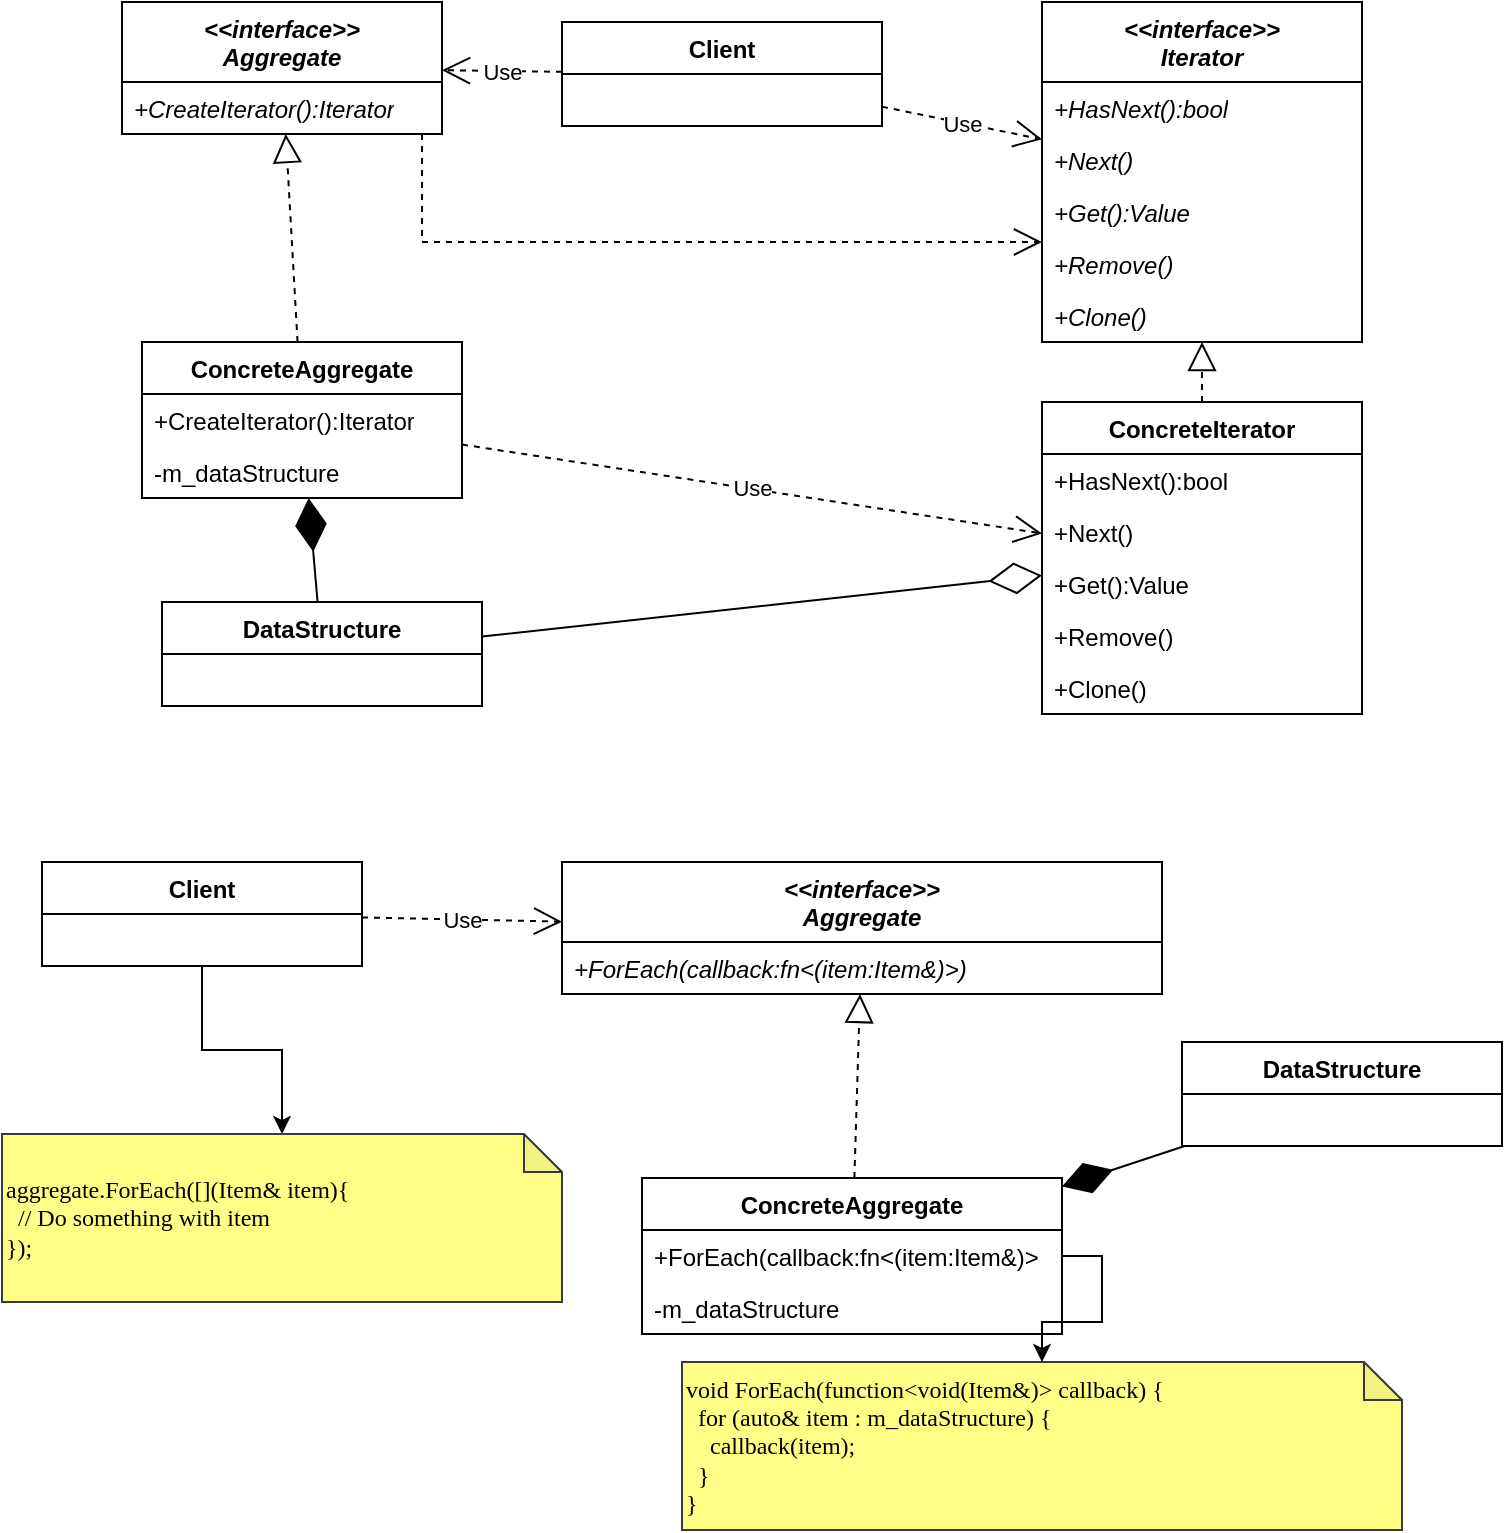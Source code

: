<mxfile version="22.0.3" type="device">
  <diagram name="Page-1" id="ru5iBlUGBF_T4M9_BQAH">
    <mxGraphModel dx="1195" dy="703" grid="1" gridSize="10" guides="1" tooltips="1" connect="1" arrows="1" fold="1" page="1" pageScale="1" pageWidth="850" pageHeight="1100" math="0" shadow="0">
      <root>
        <mxCell id="0" />
        <mxCell id="1" parent="0" />
        <mxCell id="PDpgF6kJzcxSGjythExI-1" value="Client" style="swimlane;fontStyle=1;align=center;verticalAlign=top;childLayout=stackLayout;horizontal=1;startSize=26;horizontalStack=0;resizeParent=1;resizeParentMax=0;resizeLast=0;collapsible=1;marginBottom=0;whiteSpace=wrap;html=1;" vertex="1" parent="1">
          <mxGeometry x="280" y="130" width="160" height="52" as="geometry" />
        </mxCell>
        <mxCell id="PDpgF6kJzcxSGjythExI-5" value="&amp;lt;&amp;lt;interface&amp;gt;&amp;gt;&lt;br&gt;Aggregate" style="swimlane;fontStyle=3;align=center;verticalAlign=top;childLayout=stackLayout;horizontal=1;startSize=40;horizontalStack=0;resizeParent=1;resizeParentMax=0;resizeLast=0;collapsible=1;marginBottom=0;whiteSpace=wrap;html=1;" vertex="1" parent="1">
          <mxGeometry x="60" y="120" width="160" height="66" as="geometry" />
        </mxCell>
        <mxCell id="PDpgF6kJzcxSGjythExI-6" value="+CreateIterator():Iterator" style="text;strokeColor=none;fillColor=none;align=left;verticalAlign=top;spacingLeft=4;spacingRight=4;overflow=hidden;rotatable=0;points=[[0,0.5],[1,0.5]];portConstraint=eastwest;whiteSpace=wrap;html=1;fontStyle=2" vertex="1" parent="PDpgF6kJzcxSGjythExI-5">
          <mxGeometry y="40" width="160" height="26" as="geometry" />
        </mxCell>
        <mxCell id="PDpgF6kJzcxSGjythExI-9" value="&amp;lt;&amp;lt;interface&amp;gt;&amp;gt;&lt;br&gt;Iterator" style="swimlane;fontStyle=3;align=center;verticalAlign=top;childLayout=stackLayout;horizontal=1;startSize=40;horizontalStack=0;resizeParent=1;resizeParentMax=0;resizeLast=0;collapsible=1;marginBottom=0;whiteSpace=wrap;html=1;" vertex="1" parent="1">
          <mxGeometry x="520" y="120" width="160" height="170" as="geometry" />
        </mxCell>
        <mxCell id="PDpgF6kJzcxSGjythExI-10" value="+HasNext():bool" style="text;strokeColor=none;fillColor=none;align=left;verticalAlign=top;spacingLeft=4;spacingRight=4;overflow=hidden;rotatable=0;points=[[0,0.5],[1,0.5]];portConstraint=eastwest;whiteSpace=wrap;html=1;fontStyle=2" vertex="1" parent="PDpgF6kJzcxSGjythExI-9">
          <mxGeometry y="40" width="160" height="26" as="geometry" />
        </mxCell>
        <mxCell id="PDpgF6kJzcxSGjythExI-12" value="+Next()" style="text;strokeColor=none;fillColor=none;align=left;verticalAlign=top;spacingLeft=4;spacingRight=4;overflow=hidden;rotatable=0;points=[[0,0.5],[1,0.5]];portConstraint=eastwest;whiteSpace=wrap;html=1;fontStyle=2" vertex="1" parent="PDpgF6kJzcxSGjythExI-9">
          <mxGeometry y="66" width="160" height="26" as="geometry" />
        </mxCell>
        <mxCell id="PDpgF6kJzcxSGjythExI-13" value="+Get():Value" style="text;strokeColor=none;fillColor=none;align=left;verticalAlign=top;spacingLeft=4;spacingRight=4;overflow=hidden;rotatable=0;points=[[0,0.5],[1,0.5]];portConstraint=eastwest;whiteSpace=wrap;html=1;fontStyle=2" vertex="1" parent="PDpgF6kJzcxSGjythExI-9">
          <mxGeometry y="92" width="160" height="26" as="geometry" />
        </mxCell>
        <mxCell id="PDpgF6kJzcxSGjythExI-14" value="+Remove()" style="text;strokeColor=none;fillColor=none;align=left;verticalAlign=top;spacingLeft=4;spacingRight=4;overflow=hidden;rotatable=0;points=[[0,0.5],[1,0.5]];portConstraint=eastwest;whiteSpace=wrap;html=1;fontStyle=2" vertex="1" parent="PDpgF6kJzcxSGjythExI-9">
          <mxGeometry y="118" width="160" height="26" as="geometry" />
        </mxCell>
        <mxCell id="PDpgF6kJzcxSGjythExI-15" value="+Clone()" style="text;strokeColor=none;fillColor=none;align=left;verticalAlign=top;spacingLeft=4;spacingRight=4;overflow=hidden;rotatable=0;points=[[0,0.5],[1,0.5]];portConstraint=eastwest;whiteSpace=wrap;html=1;fontStyle=2" vertex="1" parent="PDpgF6kJzcxSGjythExI-9">
          <mxGeometry y="144" width="160" height="26" as="geometry" />
        </mxCell>
        <mxCell id="PDpgF6kJzcxSGjythExI-16" value="" style="endArrow=open;endSize=12;dashed=1;html=1;rounded=0;edgeStyle=orthogonalEdgeStyle;" edge="1" parent="1" source="PDpgF6kJzcxSGjythExI-5" target="PDpgF6kJzcxSGjythExI-9">
          <mxGeometry width="160" relative="1" as="geometry">
            <mxPoint x="360" y="420" as="sourcePoint" />
            <mxPoint x="520" y="420" as="targetPoint" />
            <Array as="points">
              <mxPoint x="210" y="240" />
            </Array>
          </mxGeometry>
        </mxCell>
        <mxCell id="PDpgF6kJzcxSGjythExI-17" value="ConcreteAggregate" style="swimlane;fontStyle=1;align=center;verticalAlign=top;childLayout=stackLayout;horizontal=1;startSize=26;horizontalStack=0;resizeParent=1;resizeParentMax=0;resizeLast=0;collapsible=1;marginBottom=0;whiteSpace=wrap;html=1;" vertex="1" parent="1">
          <mxGeometry x="70" y="290" width="160" height="78" as="geometry" />
        </mxCell>
        <mxCell id="PDpgF6kJzcxSGjythExI-20" value="+CreateIterator():Iterator" style="text;strokeColor=none;fillColor=none;align=left;verticalAlign=top;spacingLeft=4;spacingRight=4;overflow=hidden;rotatable=0;points=[[0,0.5],[1,0.5]];portConstraint=eastwest;whiteSpace=wrap;html=1;" vertex="1" parent="PDpgF6kJzcxSGjythExI-17">
          <mxGeometry y="26" width="160" height="26" as="geometry" />
        </mxCell>
        <mxCell id="PDpgF6kJzcxSGjythExI-34" value="-m_dataStructure" style="text;strokeColor=none;fillColor=none;align=left;verticalAlign=top;spacingLeft=4;spacingRight=4;overflow=hidden;rotatable=0;points=[[0,0.5],[1,0.5]];portConstraint=eastwest;whiteSpace=wrap;html=1;" vertex="1" parent="PDpgF6kJzcxSGjythExI-17">
          <mxGeometry y="52" width="160" height="26" as="geometry" />
        </mxCell>
        <mxCell id="PDpgF6kJzcxSGjythExI-22" value="ConcreteIterator" style="swimlane;fontStyle=1;align=center;verticalAlign=top;childLayout=stackLayout;horizontal=1;startSize=26;horizontalStack=0;resizeParent=1;resizeParentMax=0;resizeLast=0;collapsible=1;marginBottom=0;whiteSpace=wrap;html=1;" vertex="1" parent="1">
          <mxGeometry x="520" y="320" width="160" height="156" as="geometry" />
        </mxCell>
        <mxCell id="PDpgF6kJzcxSGjythExI-28" value="+HasNext():bool" style="text;strokeColor=none;fillColor=none;align=left;verticalAlign=top;spacingLeft=4;spacingRight=4;overflow=hidden;rotatable=0;points=[[0,0.5],[1,0.5]];portConstraint=eastwest;whiteSpace=wrap;html=1;fontStyle=0" vertex="1" parent="PDpgF6kJzcxSGjythExI-22">
          <mxGeometry y="26" width="160" height="26" as="geometry" />
        </mxCell>
        <mxCell id="PDpgF6kJzcxSGjythExI-27" value="+Next()" style="text;strokeColor=none;fillColor=none;align=left;verticalAlign=top;spacingLeft=4;spacingRight=4;overflow=hidden;rotatable=0;points=[[0,0.5],[1,0.5]];portConstraint=eastwest;whiteSpace=wrap;html=1;fontStyle=0" vertex="1" parent="PDpgF6kJzcxSGjythExI-22">
          <mxGeometry y="52" width="160" height="26" as="geometry" />
        </mxCell>
        <mxCell id="PDpgF6kJzcxSGjythExI-26" value="+Get():Value" style="text;strokeColor=none;fillColor=none;align=left;verticalAlign=top;spacingLeft=4;spacingRight=4;overflow=hidden;rotatable=0;points=[[0,0.5],[1,0.5]];portConstraint=eastwest;whiteSpace=wrap;html=1;fontStyle=0" vertex="1" parent="PDpgF6kJzcxSGjythExI-22">
          <mxGeometry y="78" width="160" height="26" as="geometry" />
        </mxCell>
        <mxCell id="PDpgF6kJzcxSGjythExI-25" value="+Remove()" style="text;strokeColor=none;fillColor=none;align=left;verticalAlign=top;spacingLeft=4;spacingRight=4;overflow=hidden;rotatable=0;points=[[0,0.5],[1,0.5]];portConstraint=eastwest;whiteSpace=wrap;html=1;fontStyle=0" vertex="1" parent="PDpgF6kJzcxSGjythExI-22">
          <mxGeometry y="104" width="160" height="26" as="geometry" />
        </mxCell>
        <mxCell id="PDpgF6kJzcxSGjythExI-24" value="+Clone()" style="text;strokeColor=none;fillColor=none;align=left;verticalAlign=top;spacingLeft=4;spacingRight=4;overflow=hidden;rotatable=0;points=[[0,0.5],[1,0.5]];portConstraint=eastwest;whiteSpace=wrap;html=1;fontStyle=0" vertex="1" parent="PDpgF6kJzcxSGjythExI-22">
          <mxGeometry y="130" width="160" height="26" as="geometry" />
        </mxCell>
        <mxCell id="PDpgF6kJzcxSGjythExI-29" value="" style="endArrow=block;dashed=1;endFill=0;endSize=12;html=1;rounded=0;" edge="1" parent="1" source="PDpgF6kJzcxSGjythExI-17" target="PDpgF6kJzcxSGjythExI-5">
          <mxGeometry width="160" relative="1" as="geometry">
            <mxPoint x="90" y="410" as="sourcePoint" />
            <mxPoint x="250" y="410" as="targetPoint" />
          </mxGeometry>
        </mxCell>
        <mxCell id="PDpgF6kJzcxSGjythExI-30" value="" style="endArrow=block;dashed=1;endFill=0;endSize=12;html=1;rounded=0;" edge="1" parent="1" source="PDpgF6kJzcxSGjythExI-22" target="PDpgF6kJzcxSGjythExI-9">
          <mxGeometry width="160" relative="1" as="geometry">
            <mxPoint x="170" y="470" as="sourcePoint" />
            <mxPoint x="170" y="316" as="targetPoint" />
          </mxGeometry>
        </mxCell>
        <mxCell id="PDpgF6kJzcxSGjythExI-31" value="Use" style="endArrow=open;endSize=12;dashed=1;html=1;rounded=0;" edge="1" parent="1" source="PDpgF6kJzcxSGjythExI-1" target="PDpgF6kJzcxSGjythExI-5">
          <mxGeometry width="160" relative="1" as="geometry">
            <mxPoint x="90" y="190" as="sourcePoint" />
            <mxPoint x="250" y="190" as="targetPoint" />
          </mxGeometry>
        </mxCell>
        <mxCell id="PDpgF6kJzcxSGjythExI-32" value="Use" style="endArrow=open;endSize=12;dashed=1;html=1;rounded=0;" edge="1" parent="1" source="PDpgF6kJzcxSGjythExI-1" target="PDpgF6kJzcxSGjythExI-9">
          <mxGeometry width="160" relative="1" as="geometry">
            <mxPoint x="90" y="190" as="sourcePoint" />
            <mxPoint x="250" y="190" as="targetPoint" />
          </mxGeometry>
        </mxCell>
        <mxCell id="PDpgF6kJzcxSGjythExI-33" value="" style="endArrow=diamondThin;endFill=0;endSize=24;html=1;rounded=0;" edge="1" parent="1" source="PDpgF6kJzcxSGjythExI-35" target="PDpgF6kJzcxSGjythExI-22">
          <mxGeometry width="160" relative="1" as="geometry">
            <mxPoint x="220" y="510" as="sourcePoint" />
            <mxPoint x="380" y="510" as="targetPoint" />
          </mxGeometry>
        </mxCell>
        <mxCell id="PDpgF6kJzcxSGjythExI-35" value="DataStructure" style="swimlane;fontStyle=1;align=center;verticalAlign=top;childLayout=stackLayout;horizontal=1;startSize=26;horizontalStack=0;resizeParent=1;resizeParentMax=0;resizeLast=0;collapsible=1;marginBottom=0;whiteSpace=wrap;html=1;" vertex="1" parent="1">
          <mxGeometry x="80" y="420" width="160" height="52" as="geometry" />
        </mxCell>
        <mxCell id="PDpgF6kJzcxSGjythExI-39" value="" style="endArrow=diamondThin;endFill=1;endSize=24;html=1;rounded=0;" edge="1" parent="1" source="PDpgF6kJzcxSGjythExI-35" target="PDpgF6kJzcxSGjythExI-17">
          <mxGeometry width="160" relative="1" as="geometry">
            <mxPoint x="10" y="480" as="sourcePoint" />
            <mxPoint x="170" y="480" as="targetPoint" />
          </mxGeometry>
        </mxCell>
        <mxCell id="PDpgF6kJzcxSGjythExI-40" value="Use" style="endArrow=open;endSize=12;dashed=1;html=1;rounded=0;" edge="1" parent="1" source="PDpgF6kJzcxSGjythExI-17" target="PDpgF6kJzcxSGjythExI-22">
          <mxGeometry width="160" relative="1" as="geometry">
            <mxPoint x="280" y="480" as="sourcePoint" />
            <mxPoint x="440" y="480" as="targetPoint" />
          </mxGeometry>
        </mxCell>
        <mxCell id="PDpgF6kJzcxSGjythExI-41" value="&amp;lt;&amp;lt;interface&amp;gt;&amp;gt;&lt;br&gt;Aggregate" style="swimlane;fontStyle=3;align=center;verticalAlign=top;childLayout=stackLayout;horizontal=1;startSize=40;horizontalStack=0;resizeParent=1;resizeParentMax=0;resizeLast=0;collapsible=1;marginBottom=0;whiteSpace=wrap;html=1;" vertex="1" parent="1">
          <mxGeometry x="280" y="550" width="300" height="66" as="geometry" />
        </mxCell>
        <mxCell id="PDpgF6kJzcxSGjythExI-42" value="+ForEach(callback:fn&amp;lt;(item:Item&amp;amp;)&amp;gt;)" style="text;strokeColor=none;fillColor=none;align=left;verticalAlign=top;spacingLeft=4;spacingRight=4;overflow=hidden;rotatable=0;points=[[0,0.5],[1,0.5]];portConstraint=eastwest;whiteSpace=wrap;html=1;fontStyle=2" vertex="1" parent="PDpgF6kJzcxSGjythExI-41">
          <mxGeometry y="40" width="300" height="26" as="geometry" />
        </mxCell>
        <mxCell id="PDpgF6kJzcxSGjythExI-43" value="ConcreteAggregate" style="swimlane;fontStyle=1;align=center;verticalAlign=top;childLayout=stackLayout;horizontal=1;startSize=26;horizontalStack=0;resizeParent=1;resizeParentMax=0;resizeLast=0;collapsible=1;marginBottom=0;whiteSpace=wrap;html=1;" vertex="1" parent="1">
          <mxGeometry x="320" y="708" width="210" height="78" as="geometry" />
        </mxCell>
        <mxCell id="PDpgF6kJzcxSGjythExI-44" value="+ForEach(callback:fn&amp;lt;(item:Item&amp;amp;)&amp;gt;" style="text;strokeColor=none;fillColor=none;align=left;verticalAlign=top;spacingLeft=4;spacingRight=4;overflow=hidden;rotatable=0;points=[[0,0.5],[1,0.5]];portConstraint=eastwest;whiteSpace=wrap;html=1;" vertex="1" parent="PDpgF6kJzcxSGjythExI-43">
          <mxGeometry y="26" width="210" height="26" as="geometry" />
        </mxCell>
        <mxCell id="PDpgF6kJzcxSGjythExI-45" value="-m_dataStructure" style="text;strokeColor=none;fillColor=none;align=left;verticalAlign=top;spacingLeft=4;spacingRight=4;overflow=hidden;rotatable=0;points=[[0,0.5],[1,0.5]];portConstraint=eastwest;whiteSpace=wrap;html=1;" vertex="1" parent="PDpgF6kJzcxSGjythExI-43">
          <mxGeometry y="52" width="210" height="26" as="geometry" />
        </mxCell>
        <mxCell id="PDpgF6kJzcxSGjythExI-46" value="" style="endArrow=block;dashed=1;endFill=0;endSize=12;html=1;rounded=0;" edge="1" parent="1" source="PDpgF6kJzcxSGjythExI-43" target="PDpgF6kJzcxSGjythExI-41">
          <mxGeometry width="160" relative="1" as="geometry">
            <mxPoint x="180" y="650" as="sourcePoint" />
            <mxPoint x="340" y="650" as="targetPoint" />
          </mxGeometry>
        </mxCell>
        <mxCell id="PDpgF6kJzcxSGjythExI-47" value="DataStructure" style="swimlane;fontStyle=1;align=center;verticalAlign=top;childLayout=stackLayout;horizontal=1;startSize=26;horizontalStack=0;resizeParent=1;resizeParentMax=0;resizeLast=0;collapsible=1;marginBottom=0;whiteSpace=wrap;html=1;" vertex="1" parent="1">
          <mxGeometry x="590" y="640" width="160" height="52" as="geometry" />
        </mxCell>
        <mxCell id="PDpgF6kJzcxSGjythExI-49" value="" style="endArrow=diamondThin;endFill=1;endSize=24;html=1;rounded=0;" edge="1" parent="1" source="PDpgF6kJzcxSGjythExI-47" target="PDpgF6kJzcxSGjythExI-43">
          <mxGeometry width="160" relative="1" as="geometry">
            <mxPoint x="360" y="880" as="sourcePoint" />
            <mxPoint x="520" y="880" as="targetPoint" />
          </mxGeometry>
        </mxCell>
        <mxCell id="PDpgF6kJzcxSGjythExI-53" style="edgeStyle=orthogonalEdgeStyle;rounded=0;orthogonalLoop=1;jettySize=auto;html=1;" edge="1" parent="1" source="PDpgF6kJzcxSGjythExI-50" target="PDpgF6kJzcxSGjythExI-52">
          <mxGeometry relative="1" as="geometry" />
        </mxCell>
        <mxCell id="PDpgF6kJzcxSGjythExI-50" value="Client" style="swimlane;fontStyle=1;align=center;verticalAlign=top;childLayout=stackLayout;horizontal=1;startSize=26;horizontalStack=0;resizeParent=1;resizeParentMax=0;resizeLast=0;collapsible=1;marginBottom=0;whiteSpace=wrap;html=1;" vertex="1" parent="1">
          <mxGeometry x="20" y="550" width="160" height="52" as="geometry" />
        </mxCell>
        <mxCell id="PDpgF6kJzcxSGjythExI-51" value="Use" style="endArrow=open;endSize=12;dashed=1;html=1;rounded=0;" edge="1" parent="1" source="PDpgF6kJzcxSGjythExI-50" target="PDpgF6kJzcxSGjythExI-41">
          <mxGeometry width="160" relative="1" as="geometry">
            <mxPoint x="130" y="720" as="sourcePoint" />
            <mxPoint x="290" y="720" as="targetPoint" />
          </mxGeometry>
        </mxCell>
        <mxCell id="PDpgF6kJzcxSGjythExI-52" value="aggregate.ForEach([](Item&amp;amp; item){&lt;br&gt;&amp;nbsp; // Do something with item&lt;br&gt;});" style="shape=note;whiteSpace=wrap;html=1;backgroundOutline=1;darkOpacity=0.05;fillColor=#ffff88;strokeColor=#36393d;align=left;fontFamily=Lucida Console;size=19;" vertex="1" parent="1">
          <mxGeometry y="686" width="280" height="84" as="geometry" />
        </mxCell>
        <mxCell id="PDpgF6kJzcxSGjythExI-54" value="void ForEach(function&amp;lt;void(Item&amp;amp;)&amp;gt; callback) {&lt;br&gt;&amp;nbsp; for (auto&amp;amp; item : m_dataStructure) {&lt;br&gt;&amp;nbsp; &amp;nbsp; callback(item);&lt;br&gt;&amp;nbsp; }&lt;br&gt;}" style="shape=note;whiteSpace=wrap;html=1;backgroundOutline=1;darkOpacity=0.05;fillColor=#ffff88;strokeColor=#36393d;align=left;fontFamily=Lucida Console;size=19;" vertex="1" parent="1">
          <mxGeometry x="340" y="800" width="360" height="84" as="geometry" />
        </mxCell>
        <mxCell id="PDpgF6kJzcxSGjythExI-55" style="edgeStyle=orthogonalEdgeStyle;rounded=0;orthogonalLoop=1;jettySize=auto;html=1;" edge="1" parent="1" source="PDpgF6kJzcxSGjythExI-44" target="PDpgF6kJzcxSGjythExI-54">
          <mxGeometry relative="1" as="geometry" />
        </mxCell>
      </root>
    </mxGraphModel>
  </diagram>
</mxfile>
